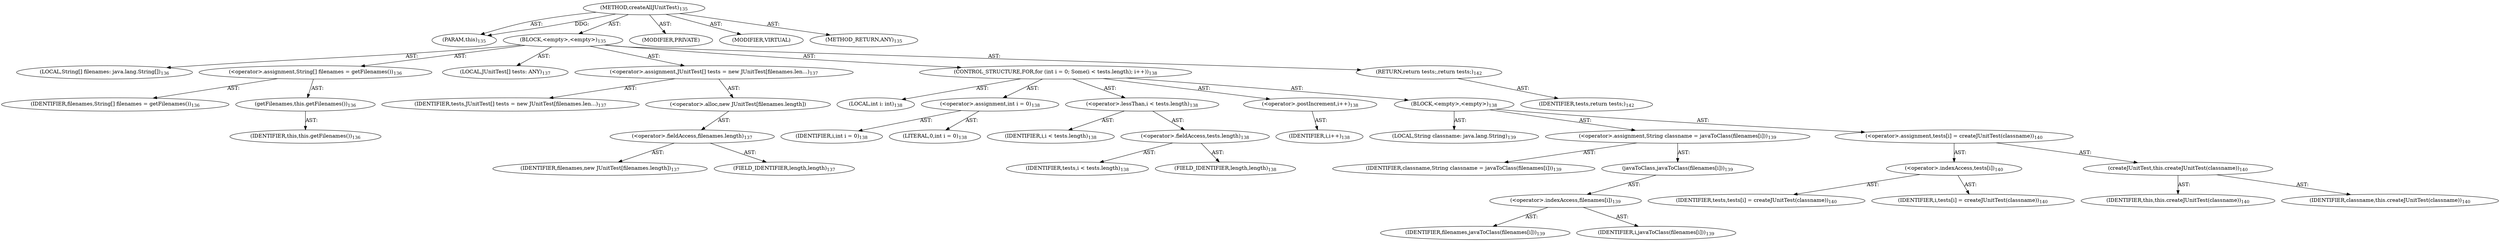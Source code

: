 digraph "createAllJUnitTest" {  
"111669149700" [label = <(METHOD,createAllJUnitTest)<SUB>135</SUB>> ]
"115964116994" [label = <(PARAM,this)<SUB>135</SUB>> ]
"25769803781" [label = <(BLOCK,&lt;empty&gt;,&lt;empty&gt;)<SUB>135</SUB>> ]
"94489280515" [label = <(LOCAL,String[] filenames: java.lang.String[])<SUB>136</SUB>> ]
"30064771096" [label = <(&lt;operator&gt;.assignment,String[] filenames = getFilenames())<SUB>136</SUB>> ]
"68719476769" [label = <(IDENTIFIER,filenames,String[] filenames = getFilenames())<SUB>136</SUB>> ]
"30064771097" [label = <(getFilenames,this.getFilenames())<SUB>136</SUB>> ]
"68719476738" [label = <(IDENTIFIER,this,this.getFilenames())<SUB>136</SUB>> ]
"94489280516" [label = <(LOCAL,JUnitTest[] tests: ANY)<SUB>137</SUB>> ]
"30064771098" [label = <(&lt;operator&gt;.assignment,JUnitTest[] tests = new JUnitTest[filenames.len...)<SUB>137</SUB>> ]
"68719476770" [label = <(IDENTIFIER,tests,JUnitTest[] tests = new JUnitTest[filenames.len...)<SUB>137</SUB>> ]
"30064771099" [label = <(&lt;operator&gt;.alloc,new JUnitTest[filenames.length])> ]
"30064771100" [label = <(&lt;operator&gt;.fieldAccess,filenames.length)<SUB>137</SUB>> ]
"68719476771" [label = <(IDENTIFIER,filenames,new JUnitTest[filenames.length])<SUB>137</SUB>> ]
"55834574854" [label = <(FIELD_IDENTIFIER,length,length)<SUB>137</SUB>> ]
"47244640257" [label = <(CONTROL_STRUCTURE,FOR,for (int i = 0; Some(i &lt; tests.length); i++))<SUB>138</SUB>> ]
"94489280517" [label = <(LOCAL,int i: int)<SUB>138</SUB>> ]
"30064771101" [label = <(&lt;operator&gt;.assignment,int i = 0)<SUB>138</SUB>> ]
"68719476772" [label = <(IDENTIFIER,i,int i = 0)<SUB>138</SUB>> ]
"90194313217" [label = <(LITERAL,0,int i = 0)<SUB>138</SUB>> ]
"30064771102" [label = <(&lt;operator&gt;.lessThan,i &lt; tests.length)<SUB>138</SUB>> ]
"68719476773" [label = <(IDENTIFIER,i,i &lt; tests.length)<SUB>138</SUB>> ]
"30064771103" [label = <(&lt;operator&gt;.fieldAccess,tests.length)<SUB>138</SUB>> ]
"68719476774" [label = <(IDENTIFIER,tests,i &lt; tests.length)<SUB>138</SUB>> ]
"55834574855" [label = <(FIELD_IDENTIFIER,length,length)<SUB>138</SUB>> ]
"30064771104" [label = <(&lt;operator&gt;.postIncrement,i++)<SUB>138</SUB>> ]
"68719476775" [label = <(IDENTIFIER,i,i++)<SUB>138</SUB>> ]
"25769803782" [label = <(BLOCK,&lt;empty&gt;,&lt;empty&gt;)<SUB>138</SUB>> ]
"94489280518" [label = <(LOCAL,String classname: java.lang.String)<SUB>139</SUB>> ]
"30064771105" [label = <(&lt;operator&gt;.assignment,String classname = javaToClass(filenames[i]))<SUB>139</SUB>> ]
"68719476776" [label = <(IDENTIFIER,classname,String classname = javaToClass(filenames[i]))<SUB>139</SUB>> ]
"30064771106" [label = <(javaToClass,javaToClass(filenames[i]))<SUB>139</SUB>> ]
"30064771107" [label = <(&lt;operator&gt;.indexAccess,filenames[i])<SUB>139</SUB>> ]
"68719476777" [label = <(IDENTIFIER,filenames,javaToClass(filenames[i]))<SUB>139</SUB>> ]
"68719476778" [label = <(IDENTIFIER,i,javaToClass(filenames[i]))<SUB>139</SUB>> ]
"30064771108" [label = <(&lt;operator&gt;.assignment,tests[i] = createJUnitTest(classname))<SUB>140</SUB>> ]
"30064771109" [label = <(&lt;operator&gt;.indexAccess,tests[i])<SUB>140</SUB>> ]
"68719476779" [label = <(IDENTIFIER,tests,tests[i] = createJUnitTest(classname))<SUB>140</SUB>> ]
"68719476780" [label = <(IDENTIFIER,i,tests[i] = createJUnitTest(classname))<SUB>140</SUB>> ]
"30064771110" [label = <(createJUnitTest,this.createJUnitTest(classname))<SUB>140</SUB>> ]
"68719476739" [label = <(IDENTIFIER,this,this.createJUnitTest(classname))<SUB>140</SUB>> ]
"68719476781" [label = <(IDENTIFIER,classname,this.createJUnitTest(classname))<SUB>140</SUB>> ]
"146028888065" [label = <(RETURN,return tests;,return tests;)<SUB>142</SUB>> ]
"68719476782" [label = <(IDENTIFIER,tests,return tests;)<SUB>142</SUB>> ]
"133143986185" [label = <(MODIFIER,PRIVATE)> ]
"133143986186" [label = <(MODIFIER,VIRTUAL)> ]
"128849018884" [label = <(METHOD_RETURN,ANY)<SUB>135</SUB>> ]
  "111669149700" -> "115964116994"  [ label = "AST: "] 
  "111669149700" -> "25769803781"  [ label = "AST: "] 
  "111669149700" -> "133143986185"  [ label = "AST: "] 
  "111669149700" -> "133143986186"  [ label = "AST: "] 
  "111669149700" -> "128849018884"  [ label = "AST: "] 
  "25769803781" -> "94489280515"  [ label = "AST: "] 
  "25769803781" -> "30064771096"  [ label = "AST: "] 
  "25769803781" -> "94489280516"  [ label = "AST: "] 
  "25769803781" -> "30064771098"  [ label = "AST: "] 
  "25769803781" -> "47244640257"  [ label = "AST: "] 
  "25769803781" -> "146028888065"  [ label = "AST: "] 
  "30064771096" -> "68719476769"  [ label = "AST: "] 
  "30064771096" -> "30064771097"  [ label = "AST: "] 
  "30064771097" -> "68719476738"  [ label = "AST: "] 
  "30064771098" -> "68719476770"  [ label = "AST: "] 
  "30064771098" -> "30064771099"  [ label = "AST: "] 
  "30064771099" -> "30064771100"  [ label = "AST: "] 
  "30064771100" -> "68719476771"  [ label = "AST: "] 
  "30064771100" -> "55834574854"  [ label = "AST: "] 
  "47244640257" -> "94489280517"  [ label = "AST: "] 
  "47244640257" -> "30064771101"  [ label = "AST: "] 
  "47244640257" -> "30064771102"  [ label = "AST: "] 
  "47244640257" -> "30064771104"  [ label = "AST: "] 
  "47244640257" -> "25769803782"  [ label = "AST: "] 
  "30064771101" -> "68719476772"  [ label = "AST: "] 
  "30064771101" -> "90194313217"  [ label = "AST: "] 
  "30064771102" -> "68719476773"  [ label = "AST: "] 
  "30064771102" -> "30064771103"  [ label = "AST: "] 
  "30064771103" -> "68719476774"  [ label = "AST: "] 
  "30064771103" -> "55834574855"  [ label = "AST: "] 
  "30064771104" -> "68719476775"  [ label = "AST: "] 
  "25769803782" -> "94489280518"  [ label = "AST: "] 
  "25769803782" -> "30064771105"  [ label = "AST: "] 
  "25769803782" -> "30064771108"  [ label = "AST: "] 
  "30064771105" -> "68719476776"  [ label = "AST: "] 
  "30064771105" -> "30064771106"  [ label = "AST: "] 
  "30064771106" -> "30064771107"  [ label = "AST: "] 
  "30064771107" -> "68719476777"  [ label = "AST: "] 
  "30064771107" -> "68719476778"  [ label = "AST: "] 
  "30064771108" -> "30064771109"  [ label = "AST: "] 
  "30064771108" -> "30064771110"  [ label = "AST: "] 
  "30064771109" -> "68719476779"  [ label = "AST: "] 
  "30064771109" -> "68719476780"  [ label = "AST: "] 
  "30064771110" -> "68719476739"  [ label = "AST: "] 
  "30064771110" -> "68719476781"  [ label = "AST: "] 
  "146028888065" -> "68719476782"  [ label = "AST: "] 
  "111669149700" -> "115964116994"  [ label = "DDG: "] 
}
